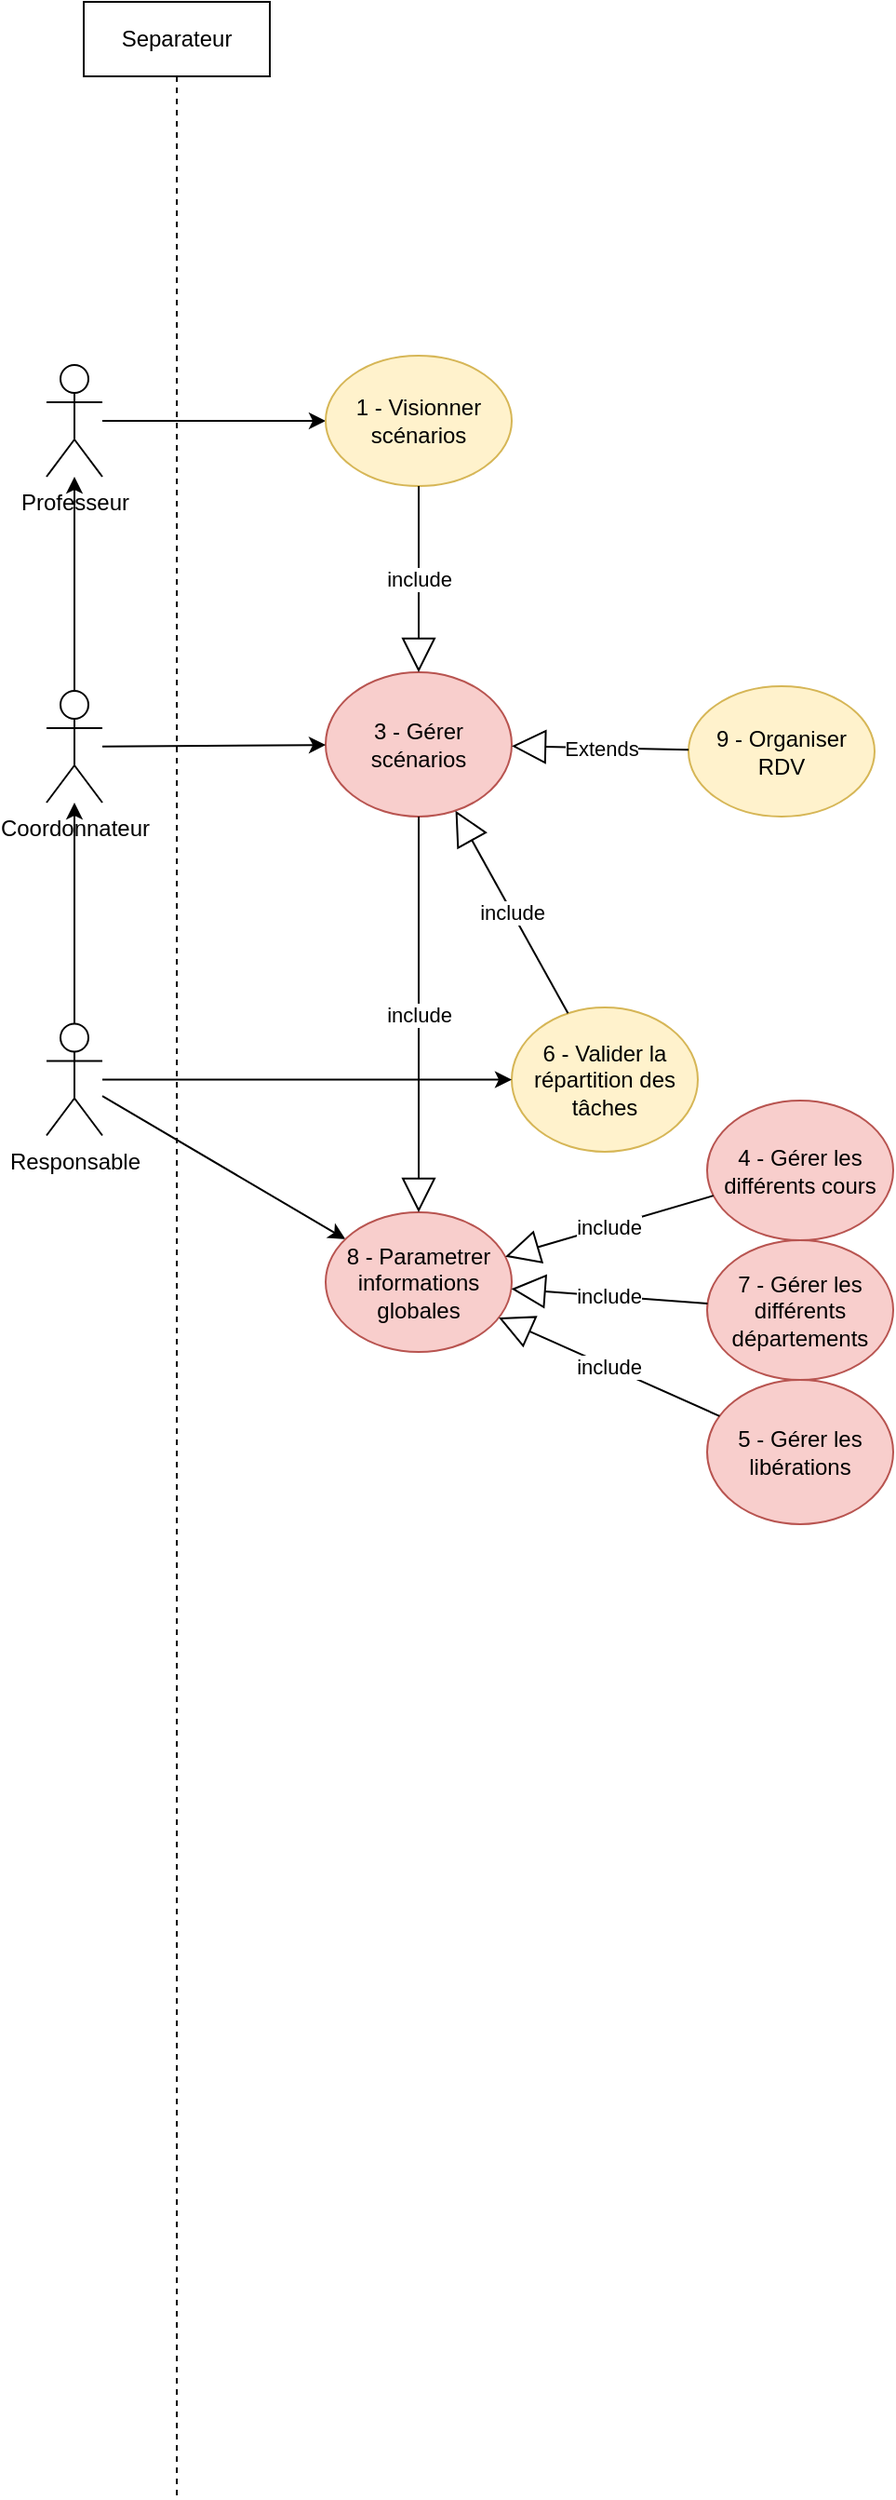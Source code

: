 <mxfile>
    <diagram id="o_Do8tkg2VD6rcil67GA" name="Page-1">
        <mxGraphModel dx="1133" dy="571" grid="1" gridSize="10" guides="1" tooltips="1" connect="1" arrows="1" fold="1" page="1" pageScale="1" pageWidth="850" pageHeight="1100" math="0" shadow="0">
            <root>
                <mxCell id="0"/>
                <mxCell id="1" parent="0"/>
                <mxCell id="3" value="Separateur" style="shape=umlLifeline;perimeter=lifelinePerimeter;whiteSpace=wrap;html=1;container=1;collapsible=0;recursiveResize=0;outlineConnect=0;" parent="1" vertex="1">
                    <mxGeometry x="50" y="30" width="100" height="1340" as="geometry"/>
                </mxCell>
                <mxCell id="10" value="Coordonnateur" style="shape=umlActor;verticalLabelPosition=bottom;verticalAlign=top;html=1;" parent="3" vertex="1">
                    <mxGeometry x="-20" y="370" width="30" height="60" as="geometry"/>
                </mxCell>
                <mxCell id="54" style="edgeStyle=none;html=1;" parent="1" source="2" target="53" edge="1">
                    <mxGeometry relative="1" as="geometry"/>
                </mxCell>
                <mxCell id="2" value="Professeur" style="shape=umlActor;verticalLabelPosition=bottom;verticalAlign=top;html=1;" parent="1" vertex="1">
                    <mxGeometry x="30" y="225" width="30" height="60" as="geometry"/>
                </mxCell>
                <mxCell id="6" value="3 - Gérer scénarios" style="ellipse;whiteSpace=wrap;html=1;fillColor=#f8cecc;strokeColor=#b85450;" parent="1" vertex="1">
                    <mxGeometry x="180" y="390" width="100" height="77.5" as="geometry"/>
                </mxCell>
                <mxCell id="39" style="edgeStyle=none;html=1;" parent="1" source="10" target="6" edge="1">
                    <mxGeometry relative="1" as="geometry">
                        <mxPoint x="175" y="396.751" as="sourcePoint"/>
                    </mxGeometry>
                </mxCell>
                <mxCell id="25" value="4 - Gérer les différents cours" style="ellipse;whiteSpace=wrap;html=1;fillColor=#f8cecc;strokeColor=#b85450;" parent="1" vertex="1">
                    <mxGeometry x="385" y="620" width="100" height="75" as="geometry"/>
                </mxCell>
                <mxCell id="27" value="6 - Valider la répartition des tâches" style="ellipse;whiteSpace=wrap;html=1;fillColor=#fff2cc;strokeColor=#d6b656;" parent="1" vertex="1">
                    <mxGeometry x="280" y="570" width="100" height="77.5" as="geometry"/>
                </mxCell>
                <mxCell id="42" style="edgeStyle=none;html=1;" parent="1" source="28" target="27" edge="1">
                    <mxGeometry relative="1" as="geometry"/>
                </mxCell>
                <mxCell id="65" style="edgeStyle=none;html=1;" edge="1" parent="1" source="28" target="64">
                    <mxGeometry relative="1" as="geometry"/>
                </mxCell>
                <mxCell id="78" style="edgeStyle=none;html=1;" edge="1" parent="1" source="28" target="10">
                    <mxGeometry relative="1" as="geometry"/>
                </mxCell>
                <mxCell id="28" value="Responsable" style="shape=umlActor;verticalLabelPosition=bottom;verticalAlign=top;html=1;" parent="1" vertex="1">
                    <mxGeometry x="30" y="578.75" width="30" height="60" as="geometry"/>
                </mxCell>
                <mxCell id="32" value="5 - Gérer les libérations" style="ellipse;whiteSpace=wrap;html=1;fillColor=#f8cecc;strokeColor=#b85450;" parent="1" vertex="1">
                    <mxGeometry x="385" y="770" width="100" height="77.5" as="geometry"/>
                </mxCell>
                <mxCell id="53" value="1 - Visionner scénarios" style="ellipse;whiteSpace=wrap;html=1;fillColor=#fff2cc;strokeColor=#d6b656;" parent="1" vertex="1">
                    <mxGeometry x="180" y="220" width="100" height="70" as="geometry"/>
                </mxCell>
                <mxCell id="58" value="include" style="endArrow=block;endSize=16;endFill=0;html=1;" parent="1" source="27" target="6" edge="1">
                    <mxGeometry width="160" relative="1" as="geometry">
                        <mxPoint x="340" y="580" as="sourcePoint"/>
                        <mxPoint x="402.908" y="417.398" as="targetPoint"/>
                    </mxGeometry>
                </mxCell>
                <mxCell id="61" value="7 - Gérer les différents départements" style="ellipse;whiteSpace=wrap;html=1;fillColor=#f8cecc;strokeColor=#b85450;" vertex="1" parent="1">
                    <mxGeometry x="385" y="695" width="100" height="75" as="geometry"/>
                </mxCell>
                <mxCell id="64" value="8 - Parametrer informations globales" style="ellipse;whiteSpace=wrap;html=1;fillColor=#f8cecc;strokeColor=#b85450;" vertex="1" parent="1">
                    <mxGeometry x="180" y="680" width="100" height="75" as="geometry"/>
                </mxCell>
                <mxCell id="66" value="include" style="endArrow=block;endSize=16;endFill=0;html=1;" edge="1" parent="1" source="25" target="64">
                    <mxGeometry width="160" relative="1" as="geometry">
                        <mxPoint x="350" y="700" as="sourcePoint"/>
                        <mxPoint x="370" y="550" as="targetPoint"/>
                    </mxGeometry>
                </mxCell>
                <mxCell id="67" value="include" style="endArrow=block;endSize=16;endFill=0;html=1;" edge="1" parent="1" source="61" target="64">
                    <mxGeometry width="160" relative="1" as="geometry">
                        <mxPoint x="398.685" y="681.63" as="sourcePoint"/>
                        <mxPoint x="296.258" y="713.267" as="targetPoint"/>
                    </mxGeometry>
                </mxCell>
                <mxCell id="68" value="include" style="endArrow=block;endSize=16;endFill=0;html=1;" edge="1" parent="1" source="32" target="64">
                    <mxGeometry width="160" relative="1" as="geometry">
                        <mxPoint x="408.685" y="691.63" as="sourcePoint"/>
                        <mxPoint x="306.258" y="723.267" as="targetPoint"/>
                    </mxGeometry>
                </mxCell>
                <mxCell id="70" value="include" style="endArrow=block;endSize=16;endFill=0;html=1;" edge="1" parent="1" source="6" target="64">
                    <mxGeometry width="160" relative="1" as="geometry">
                        <mxPoint x="170" y="520" as="sourcePoint"/>
                        <mxPoint x="259.773" y="474.341" as="targetPoint"/>
                    </mxGeometry>
                </mxCell>
                <mxCell id="71" value="9 - Organiser RDV" style="ellipse;whiteSpace=wrap;html=1;fillColor=#fff2cc;strokeColor=#d6b656;" vertex="1" parent="1">
                    <mxGeometry x="375" y="397.5" width="100" height="70" as="geometry"/>
                </mxCell>
                <mxCell id="72" value="Extends" style="endArrow=block;endSize=16;endFill=0;html=1;" edge="1" parent="1" source="71" target="6">
                    <mxGeometry width="160" relative="1" as="geometry">
                        <mxPoint x="407.526" y="294.017" as="sourcePoint"/>
                        <mxPoint x="287.45" y="266.035" as="targetPoint"/>
                    </mxGeometry>
                </mxCell>
                <mxCell id="73" value="include" style="endArrow=block;endSize=16;endFill=0;html=1;" edge="1" parent="1" source="53" target="6">
                    <mxGeometry width="160" relative="1" as="geometry">
                        <mxPoint x="320.198" y="583.168" as="sourcePoint"/>
                        <mxPoint x="259.773" y="474.341" as="targetPoint"/>
                    </mxGeometry>
                </mxCell>
                <mxCell id="77" style="edgeStyle=none;html=1;" edge="1" parent="1" source="10" target="2">
                    <mxGeometry relative="1" as="geometry"/>
                </mxCell>
            </root>
        </mxGraphModel>
    </diagram>
</mxfile>